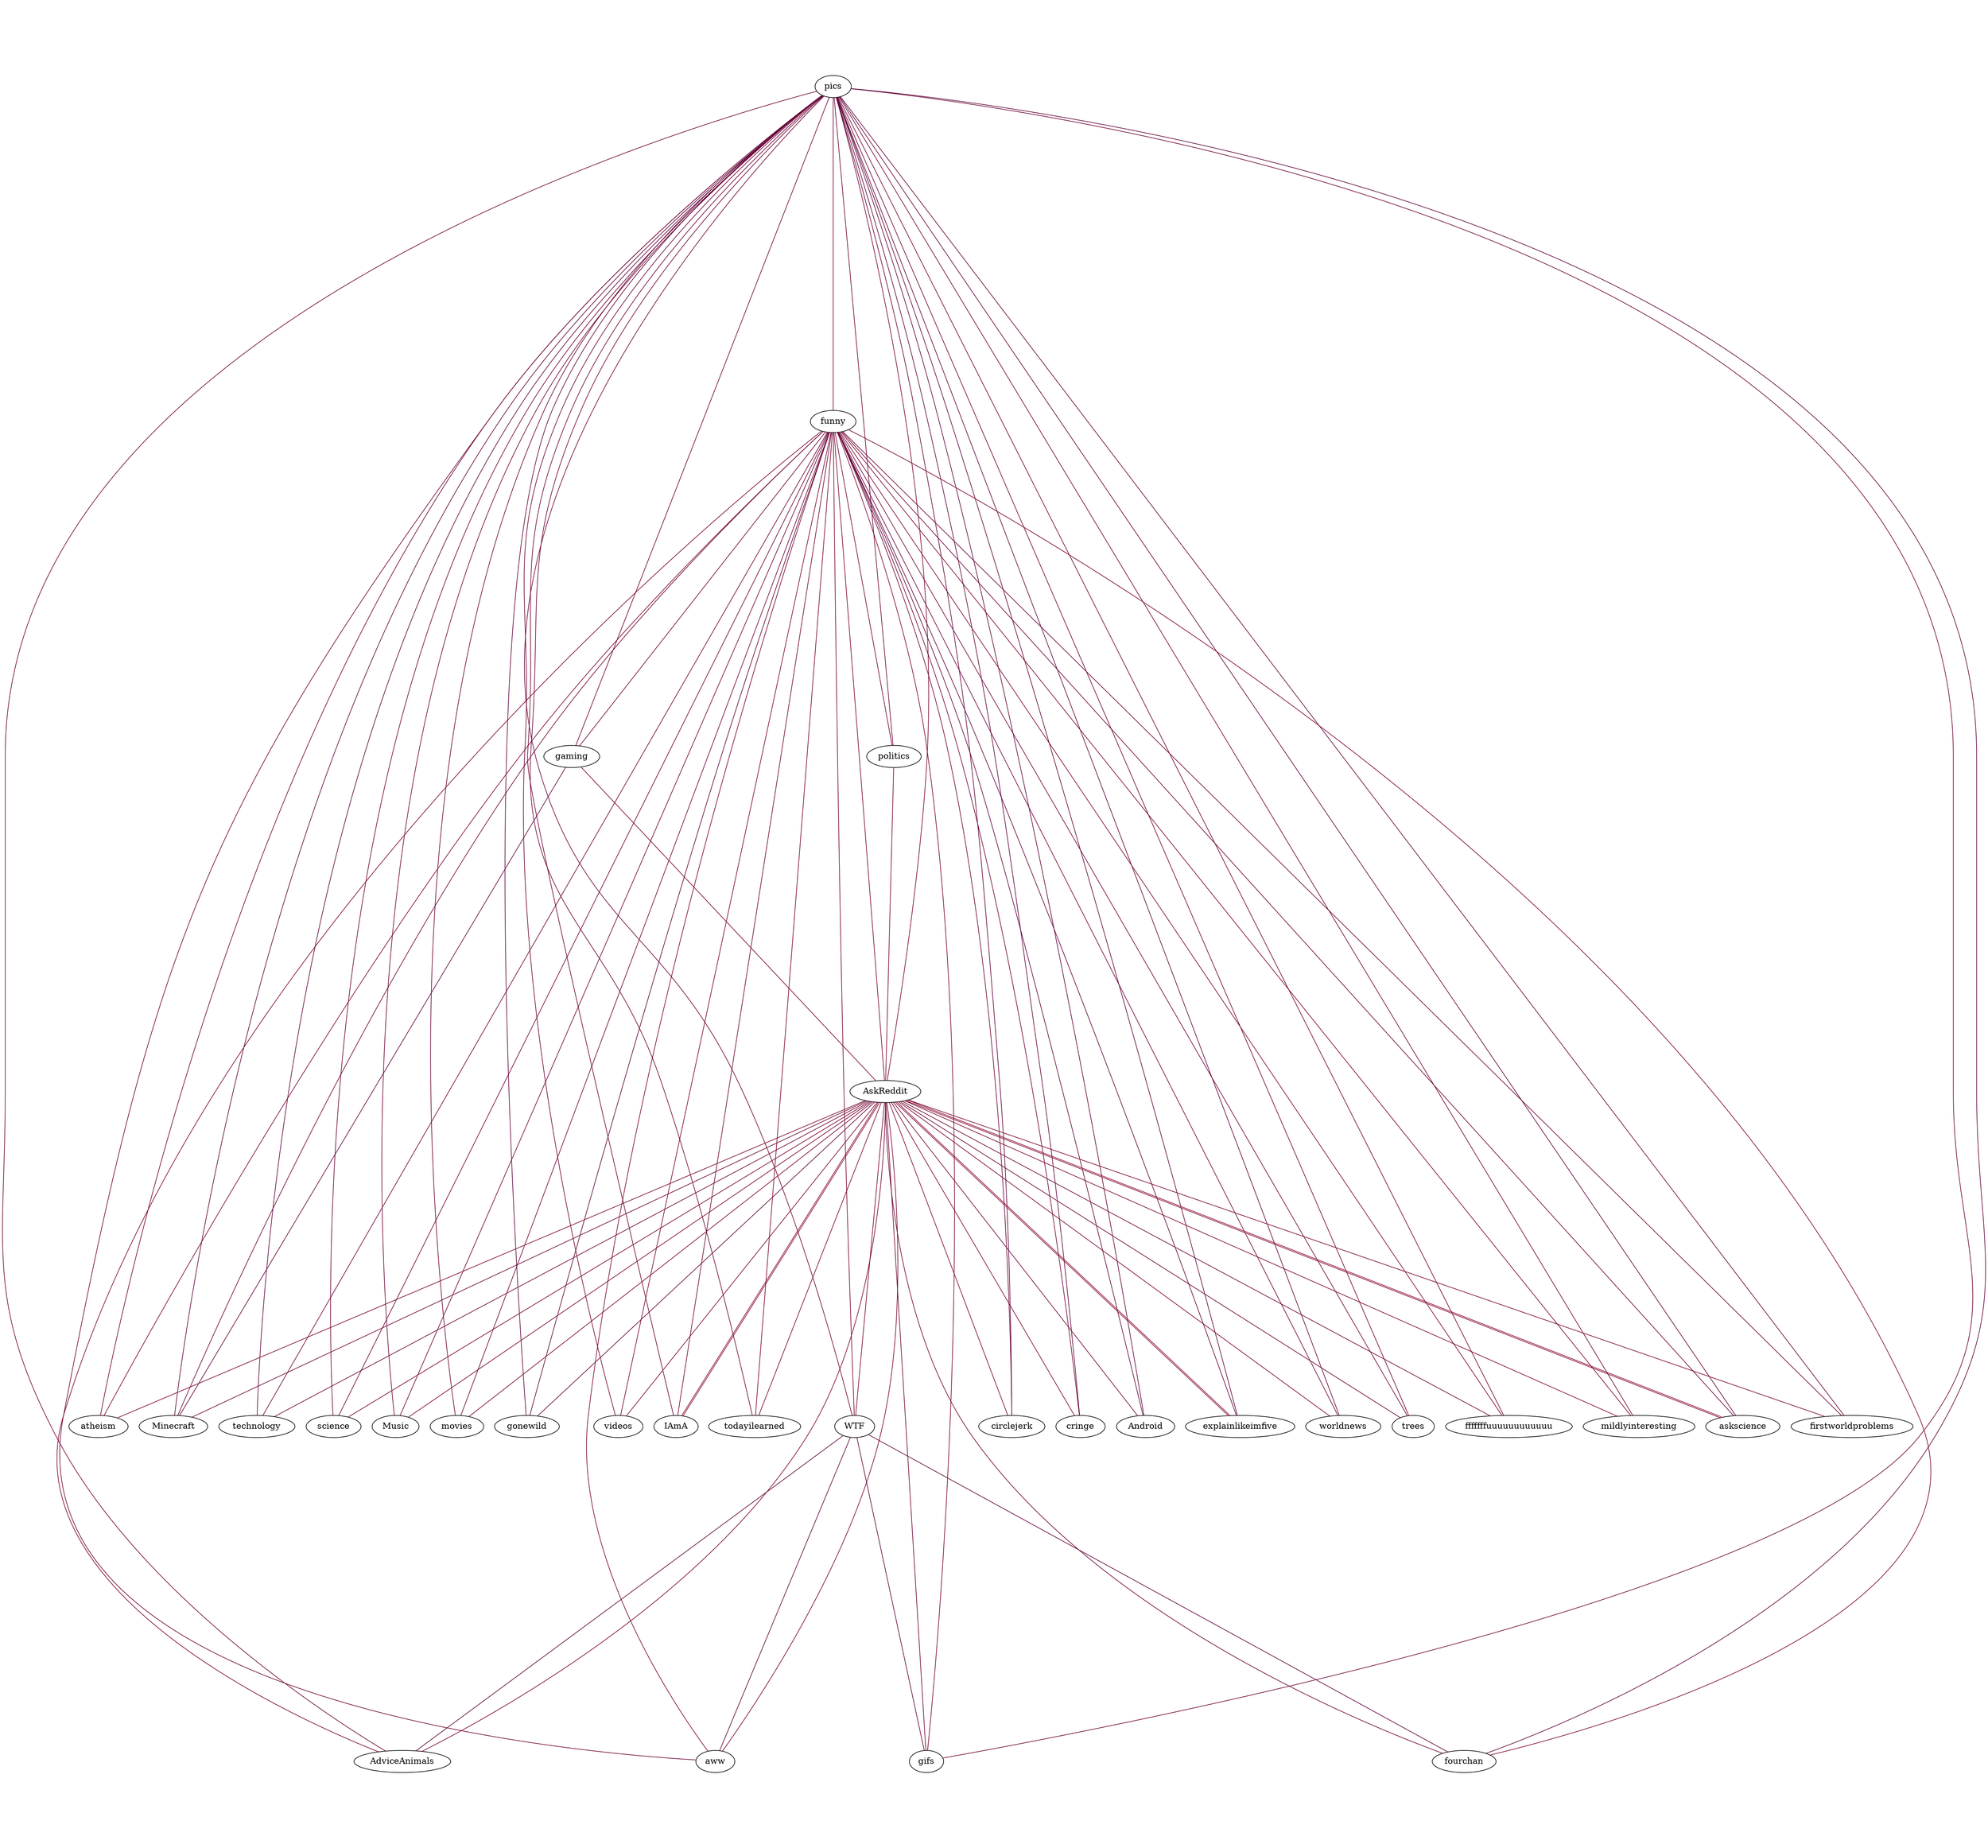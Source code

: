 graph "G" {
ratio=1
pics;
funny;
politics;
gaming;
AskReddit;
worldnews;
videos;
IAmA;
todayilearned;
WTF;
aww;
atheism;
technology;
AdviceAnimals;
science;
Music;
movies;
gonewild;
trees;
fffffffuuuuuuuuuuuu;
gifs;
fourchan;
Minecraft;
mildlyinteresting;
circlejerk;
cringe;
Android;
askscience;
firstworldproblems;
explainlikeimfive;

pics -- funny [color="#7A0432"];
pics -- politics [color="#6E0538"];
pics -- gaming [color="#6E0538"];
pics -- AskReddit [color="#7A0432"];
pics -- worldnews [color="#61053D"];
pics -- videos [color="#6E0538"];
pics -- IAmA [color="#6E0538"];
pics -- todayilearned [color="#6E0538"];
pics -- WTF [color="#6E0538"];
pics -- aww [color="#6E0538"];
pics -- atheism [color="#6E0538"];
pics -- technology [color="#61053D"];
pics -- AdviceAnimals [color="#6E0538"];
pics -- science [color="#6E0538"];
pics -- Music [color="#6E0538"];
pics -- movies [color="#6E0538"];
pics -- gonewild [color="#61053D"];
pics -- trees [color="#6E0538"];
pics -- fffffffuuuuuuuuuuuu [color="#6E0538"];
pics -- gifs [color="#6E0538"];
pics -- fourchan [color="#61053D"];
pics -- Minecraft [color="#61053D"];
pics -- mildlyinteresting [color="#6E0538"];
pics -- circlejerk [color="#61053D"];
pics -- cringe [color="#61053D"];
pics -- Android [color="#61053D"];
pics -- askscience [color="#61053D"];
pics -- firstworldproblems [color="#61053D"];
pics -- explainlikeimfive [color="#61053D"];
funny -- politics [color="#6E0538"];
funny -- gaming [color="#6E0538"];
funny -- AskReddit [color="#7A0432"];
funny -- worldnews [color="#6E0538"];
funny -- videos [color="#7A0432"];
funny -- IAmA [color="#6E0538"];
funny -- todayilearned [color="#7A0432"];
funny -- WTF [color="#7A0432"];
funny -- aww [color="#7A0432"];
funny -- atheism [color="#7A0432"];
funny -- technology [color="#6E0538"];
funny -- AdviceAnimals [color="#7A0432"];
funny -- science [color="#6E0538"];
funny -- Music [color="#6E0538"];
funny -- movies [color="#6E0538"];
funny -- gonewild [color="#61053D"];
funny -- trees [color="#6E0538"];
funny -- fffffffuuuuuuuuuuuu [color="#7A0432"];
funny -- gifs [color="#7A0432"];
funny -- fourchan [color="#7A0432"];
funny -- Minecraft [color="#6E0538"];
funny -- mildlyinteresting [color="#7A0432"];
funny -- circlejerk [color="#6E0538"];
funny -- cringe [color="#6E0538"];
funny -- Android [color="#61053D"];
funny -- askscience [color="#6E0538"];
funny -- firstworldproblems [color="#6E0538"];
funny -- explainlikeimfive [color="#61053D"];
politics -- AskReddit [color="#7A0432"];
gaming -- AskReddit [color="#7A0432"];
gaming -- Minecraft [color="#61053D"];
AskReddit -- worldnews [color="#7A0432"];
AskReddit -- videos [color="#7A0432"];
AskReddit -- IAmA [color="#87042C:#87042C"];
AskReddit -- todayilearned [color="#7A0432"];
AskReddit -- WTF [color="#7A0432"];
AskReddit -- aww [color="#7A0432"];
AskReddit -- atheism [color="#7A0432"];
AskReddit -- technology [color="#6E0538"];
AskReddit -- AdviceAnimals [color="#7A0432"];
AskReddit -- science [color="#7A0432"];
AskReddit -- Music [color="#7A0432"];
AskReddit -- movies [color="#7A0432"];
AskReddit -- gonewild [color="#61053D"];
AskReddit -- trees [color="#6E0538"];
AskReddit -- fffffffuuuuuuuuuuuu [color="#6E0538"];
AskReddit -- gifs [color="#6E0538"];
AskReddit -- fourchan [color="#6E0538"];
AskReddit -- Minecraft [color="#6E0538"];
AskReddit -- mildlyinteresting [color="#7A0432"];
AskReddit -- circlejerk [color="#7A0432"];
AskReddit -- cringe [color="#7A0432"];
AskReddit -- Android [color="#6E0538"];
AskReddit -- askscience [color="#87042C:#87042C"];
AskReddit -- firstworldproblems [color="#7A0432"];
AskReddit -- explainlikeimfive [color="#87042C:#87042C"];
WTF -- aww [color="#61053D"];
WTF -- AdviceAnimals [color="#61053D"];
WTF -- gifs [color="#61053D"];
WTF -- fourchan [color="#61053D"];
}